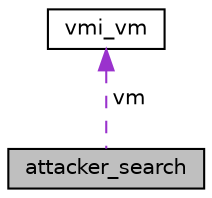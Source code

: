 digraph "attacker_search"
{
  edge [fontname="Helvetica",fontsize="10",labelfontname="Helvetica",labelfontsize="10"];
  node [fontname="Helvetica",fontsize="10",shape=record];
  Node1 [label="attacker_search",height=0.2,width=0.4,color="black", fillcolor="grey75", style="filled" fontcolor="black"];
  Node2 -> Node1 [dir="back",color="darkorchid3",fontsize="10",style="dashed",label=" vm" ,fontname="Helvetica"];
  Node2 [label="vmi_vm",height=0.2,width=0.4,color="black", fillcolor="white", style="filled",URL="$structvmi__vm.html"];
}
